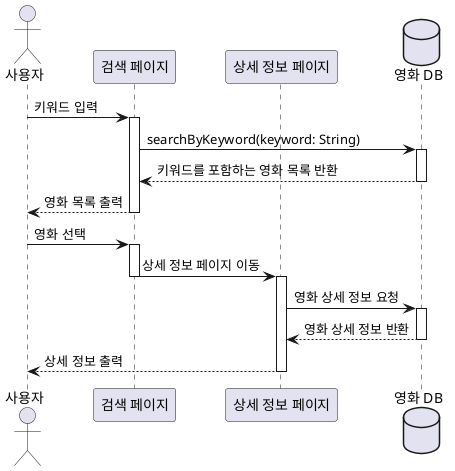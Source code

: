 @startuml

actor "사용자" as user
participant "검색 페이지" as searchPage
participant "상세 정보 페이지" as detailPage
database "영화 DB" as db

user -> searchPage : 키워드 입력
activate searchPage
searchPage -> db : searchByKeyword(keyword: String)
activate db
db --> searchPage : 키워드를 포함하는 영화 목록 반환
deactivate db
searchPage --> user : 영화 목록 출력
deactivate searchPage

user -> searchPage : 영화 선택
activate searchPage
searchPage -> detailPage : 상세 정보 페이지 이동
deactivate searchPage
activate detailPage
detailPage -> db : 영화 상세 정보 요청
activate db
db --> detailPage : 영화 상세 정보 반환
deactivate db
detailPage --> user : 상세 정보 출력
deactivate detailPage

@enduml
